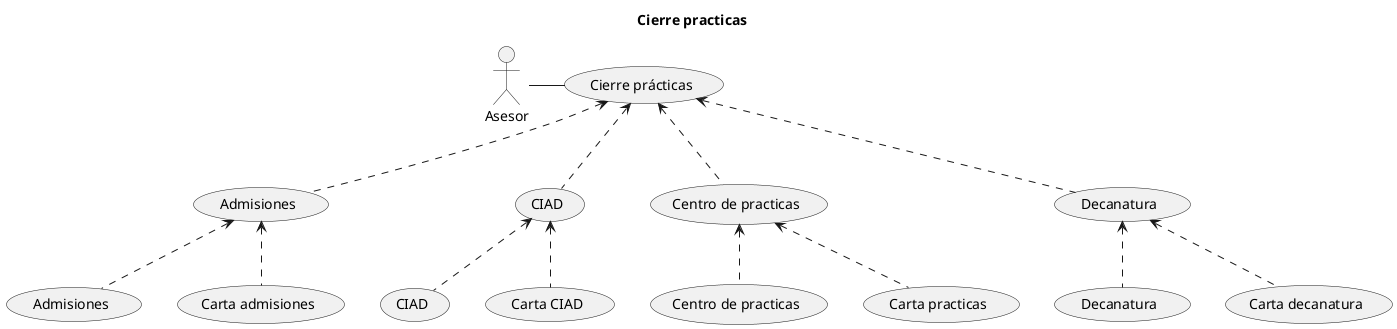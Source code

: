 @startuml
title Cierre practicas

actor Asesor

(Cierre prácticas) as (cierre)

(Admisiones) as (adm)
(CIAD) as (ciad)
(Centro de practicas) as (cp)
(Decanatura) as (dec)

'Primer nivel

Asesor - (cierre)
(cierre)<.-(adm)
(cierre)<.-(ciad)
(cierre)<.-(cp)
(cierre)<.-(dec)

'Segundo nivel

(adm)<.-(Admisiones)
(adm)<.-(Carta admisiones)

(ciad)<.-(CIAD)
(ciad)<.-(Carta CIAD)

(cp)<.-(Centro de practicas)
(cp)<.-(Carta practicas)

(dec)<.-(Decanatura)
(dec)<.-(Carta decanatura)


@enduml